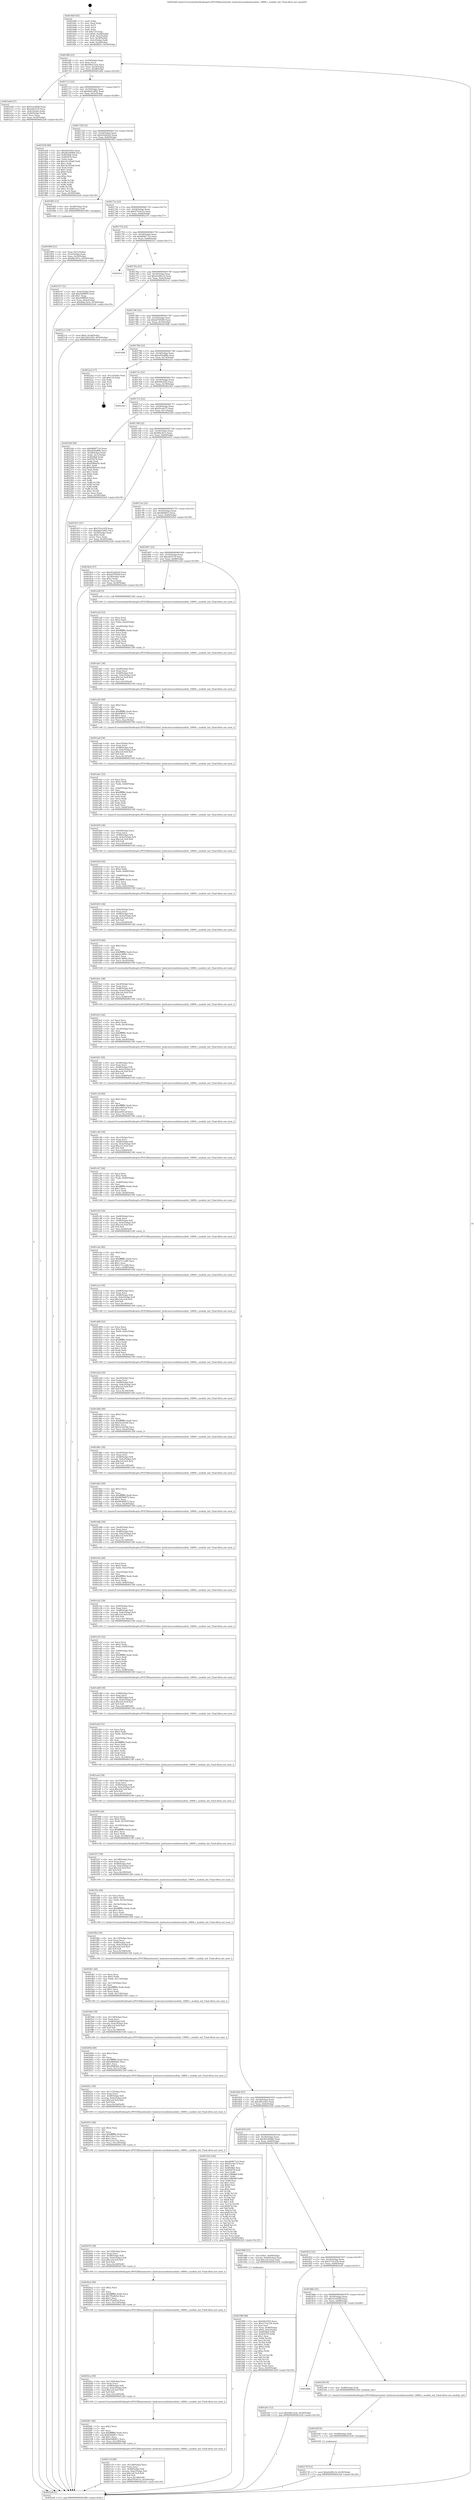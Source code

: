 digraph "0x4016d0" {
  label = "0x4016d0 (/mnt/c/Users/mathe/Desktop/tcc/POCII/binaries/extr_hashcatsrcmodulesmodule_14800.c_module_init_Final-ollvm.out::main(0))"
  labelloc = "t"
  node[shape=record]

  Entry [label="",width=0.3,height=0.3,shape=circle,fillcolor=black,style=filled]
  "0x4016fb" [label="{
     0x4016fb [23]\l
     | [instrs]\l
     &nbsp;&nbsp;0x4016fb \<+3\>: mov -0x50(%rbp),%eax\l
     &nbsp;&nbsp;0x4016fe \<+2\>: mov %eax,%ecx\l
     &nbsp;&nbsp;0x401700 \<+6\>: sub $0x94bc1b3e,%ecx\l
     &nbsp;&nbsp;0x401706 \<+3\>: mov %eax,-0x54(%rbp)\l
     &nbsp;&nbsp;0x401709 \<+3\>: mov %ecx,-0x58(%rbp)\l
     &nbsp;&nbsp;0x40170c \<+6\>: je 0000000000401a0d \<main+0x33d\>\l
  }"]
  "0x401a0d" [label="{
     0x401a0d [27]\l
     | [instrs]\l
     &nbsp;&nbsp;0x401a0d \<+5\>: mov $0x5ce5d5bf,%eax\l
     &nbsp;&nbsp;0x401a12 \<+5\>: mov $0xe0d3519,%ecx\l
     &nbsp;&nbsp;0x401a17 \<+3\>: mov -0x4c(%rbp),%edx\l
     &nbsp;&nbsp;0x401a1a \<+3\>: cmp -0x40(%rbp),%edx\l
     &nbsp;&nbsp;0x401a1d \<+3\>: cmovl %ecx,%eax\l
     &nbsp;&nbsp;0x401a20 \<+3\>: mov %eax,-0x50(%rbp)\l
     &nbsp;&nbsp;0x401a23 \<+5\>: jmp 00000000004022e8 \<main+0xc18\>\l
  }"]
  "0x401712" [label="{
     0x401712 [22]\l
     | [instrs]\l
     &nbsp;&nbsp;0x401712 \<+5\>: jmp 0000000000401717 \<main+0x47\>\l
     &nbsp;&nbsp;0x401717 \<+3\>: mov -0x54(%rbp),%eax\l
     &nbsp;&nbsp;0x40171a \<+5\>: sub $0xbbd12842,%eax\l
     &nbsp;&nbsp;0x40171f \<+3\>: mov %eax,-0x5c(%rbp)\l
     &nbsp;&nbsp;0x401722 \<+6\>: je 0000000000401930 \<main+0x260\>\l
  }"]
  Exit [label="",width=0.3,height=0.3,shape=circle,fillcolor=black,style=filled,peripheries=2]
  "0x401930" [label="{
     0x401930 [88]\l
     | [instrs]\l
     &nbsp;&nbsp;0x401930 \<+5\>: mov $0xf29cf302,%eax\l
     &nbsp;&nbsp;0x401935 \<+5\>: mov $0x461d0466,%ecx\l
     &nbsp;&nbsp;0x40193a \<+7\>: mov 0x4050b4,%edx\l
     &nbsp;&nbsp;0x401941 \<+7\>: mov 0x405078,%esi\l
     &nbsp;&nbsp;0x401948 \<+2\>: mov %edx,%edi\l
     &nbsp;&nbsp;0x40194a \<+6\>: add $0x19c3d5dd,%edi\l
     &nbsp;&nbsp;0x401950 \<+3\>: sub $0x1,%edi\l
     &nbsp;&nbsp;0x401953 \<+6\>: sub $0x19c3d5dd,%edi\l
     &nbsp;&nbsp;0x401959 \<+3\>: imul %edi,%edx\l
     &nbsp;&nbsp;0x40195c \<+3\>: and $0x1,%edx\l
     &nbsp;&nbsp;0x40195f \<+3\>: cmp $0x0,%edx\l
     &nbsp;&nbsp;0x401962 \<+4\>: sete %r8b\l
     &nbsp;&nbsp;0x401966 \<+3\>: cmp $0xa,%esi\l
     &nbsp;&nbsp;0x401969 \<+4\>: setl %r9b\l
     &nbsp;&nbsp;0x40196d \<+3\>: mov %r8b,%r10b\l
     &nbsp;&nbsp;0x401970 \<+3\>: and %r9b,%r10b\l
     &nbsp;&nbsp;0x401973 \<+3\>: xor %r9b,%r8b\l
     &nbsp;&nbsp;0x401976 \<+3\>: or %r8b,%r10b\l
     &nbsp;&nbsp;0x401979 \<+4\>: test $0x1,%r10b\l
     &nbsp;&nbsp;0x40197d \<+3\>: cmovne %ecx,%eax\l
     &nbsp;&nbsp;0x401980 \<+3\>: mov %eax,-0x50(%rbp)\l
     &nbsp;&nbsp;0x401983 \<+5\>: jmp 00000000004022e8 \<main+0xc18\>\l
  }"]
  "0x401728" [label="{
     0x401728 [22]\l
     | [instrs]\l
     &nbsp;&nbsp;0x401728 \<+5\>: jmp 000000000040172d \<main+0x5d\>\l
     &nbsp;&nbsp;0x40172d \<+3\>: mov -0x54(%rbp),%eax\l
     &nbsp;&nbsp;0x401730 \<+5\>: sub $0xd52dd3e0,%eax\l
     &nbsp;&nbsp;0x401735 \<+3\>: mov %eax,-0x60(%rbp)\l
     &nbsp;&nbsp;0x401738 \<+6\>: je 00000000004018f3 \<main+0x223\>\l
  }"]
  "0x402178" [label="{
     0x402178 [12]\l
     | [instrs]\l
     &nbsp;&nbsp;0x402178 \<+7\>: movl $0xdcb90c1b,-0x50(%rbp)\l
     &nbsp;&nbsp;0x40217f \<+5\>: jmp 00000000004022e8 \<main+0xc18\>\l
  }"]
  "0x4018f3" [label="{
     0x4018f3 [13]\l
     | [instrs]\l
     &nbsp;&nbsp;0x4018f3 \<+4\>: mov -0x38(%rbp),%rax\l
     &nbsp;&nbsp;0x4018f7 \<+4\>: mov 0x8(%rax),%rdi\l
     &nbsp;&nbsp;0x4018fb \<+5\>: call 0000000000401060 \<atoi@plt\>\l
     | [calls]\l
     &nbsp;&nbsp;0x401060 \{1\} (unknown)\l
  }"]
  "0x40173e" [label="{
     0x40173e [22]\l
     | [instrs]\l
     &nbsp;&nbsp;0x40173e \<+5\>: jmp 0000000000401743 \<main+0x73\>\l
     &nbsp;&nbsp;0x401743 \<+3\>: mov -0x54(%rbp),%eax\l
     &nbsp;&nbsp;0x401746 \<+5\>: sub $0xd7024e7a,%eax\l
     &nbsp;&nbsp;0x40174b \<+3\>: mov %eax,-0x64(%rbp)\l
     &nbsp;&nbsp;0x40174e \<+6\>: je 0000000000402147 \<main+0xa77\>\l
  }"]
  "0x40216f" [label="{
     0x40216f [9]\l
     | [instrs]\l
     &nbsp;&nbsp;0x40216f \<+4\>: mov -0x48(%rbp),%rdi\l
     &nbsp;&nbsp;0x402173 \<+5\>: call 0000000000401030 \<free@plt\>\l
     | [calls]\l
     &nbsp;&nbsp;0x401030 \{1\} (unknown)\l
  }"]
  "0x402147" [label="{
     0x402147 [31]\l
     | [instrs]\l
     &nbsp;&nbsp;0x402147 \<+3\>: mov -0x4c(%rbp),%eax\l
     &nbsp;&nbsp;0x40214a \<+5\>: add $0xe9d8ff20,%eax\l
     &nbsp;&nbsp;0x40214f \<+3\>: add $0x1,%eax\l
     &nbsp;&nbsp;0x402152 \<+5\>: sub $0xe9d8ff20,%eax\l
     &nbsp;&nbsp;0x402157 \<+3\>: mov %eax,-0x4c(%rbp)\l
     &nbsp;&nbsp;0x40215a \<+7\>: movl $0x94bc1b3e,-0x50(%rbp)\l
     &nbsp;&nbsp;0x402161 \<+5\>: jmp 00000000004022e8 \<main+0xc18\>\l
  }"]
  "0x401754" [label="{
     0x401754 [22]\l
     | [instrs]\l
     &nbsp;&nbsp;0x401754 \<+5\>: jmp 0000000000401759 \<main+0x89\>\l
     &nbsp;&nbsp;0x401759 \<+3\>: mov -0x54(%rbp),%eax\l
     &nbsp;&nbsp;0x40175c \<+5\>: sub $0xdb9677c4,%eax\l
     &nbsp;&nbsp;0x401761 \<+3\>: mov %eax,-0x68(%rbp)\l
     &nbsp;&nbsp;0x401764 \<+6\>: je 00000000004022e1 \<main+0xc11\>\l
  }"]
  "0x401884" [label="{
     0x401884\l
  }", style=dashed]
  "0x4022e1" [label="{
     0x4022e1\l
  }", style=dashed]
  "0x40176a" [label="{
     0x40176a [22]\l
     | [instrs]\l
     &nbsp;&nbsp;0x40176a \<+5\>: jmp 000000000040176f \<main+0x9f\>\l
     &nbsp;&nbsp;0x40176f \<+3\>: mov -0x54(%rbp),%eax\l
     &nbsp;&nbsp;0x401772 \<+5\>: sub $0xdcb90c1b,%eax\l
     &nbsp;&nbsp;0x401777 \<+3\>: mov %eax,-0x6c(%rbp)\l
     &nbsp;&nbsp;0x40177a \<+6\>: je 00000000004021a1 \<main+0xad1\>\l
  }"]
  "0x402166" [label="{
     0x402166 [9]\l
     | [instrs]\l
     &nbsp;&nbsp;0x402166 \<+4\>: mov -0x48(%rbp),%rdi\l
     &nbsp;&nbsp;0x40216a \<+5\>: call 0000000000401240 \<module_init\>\l
     | [calls]\l
     &nbsp;&nbsp;0x401240 \{1\} (/mnt/c/Users/mathe/Desktop/tcc/POCII/binaries/extr_hashcatsrcmodulesmodule_14800.c_module_init_Final-ollvm.out::module_init)\l
  }"]
  "0x4021a1" [label="{
     0x4021a1 [19]\l
     | [instrs]\l
     &nbsp;&nbsp;0x4021a1 \<+7\>: movl $0x0,-0x28(%rbp)\l
     &nbsp;&nbsp;0x4021a8 \<+7\>: movl $0x2fd1a562,-0x50(%rbp)\l
     &nbsp;&nbsp;0x4021af \<+5\>: jmp 00000000004022e8 \<main+0xc18\>\l
  }"]
  "0x401780" [label="{
     0x401780 [22]\l
     | [instrs]\l
     &nbsp;&nbsp;0x401780 \<+5\>: jmp 0000000000401785 \<main+0xb5\>\l
     &nbsp;&nbsp;0x401785 \<+3\>: mov -0x54(%rbp),%eax\l
     &nbsp;&nbsp;0x401788 \<+5\>: sub $0xdd7692f0,%eax\l
     &nbsp;&nbsp;0x40178d \<+3\>: mov %eax,-0x70(%rbp)\l
     &nbsp;&nbsp;0x401790 \<+6\>: je 00000000004018db \<main+0x20b\>\l
  }"]
  "0x402119" [label="{
     0x402119 [46]\l
     | [instrs]\l
     &nbsp;&nbsp;0x402119 \<+6\>: mov -0x128(%rbp),%ecx\l
     &nbsp;&nbsp;0x40211f \<+3\>: imul %eax,%ecx\l
     &nbsp;&nbsp;0x402122 \<+4\>: mov -0x48(%rbp),%r8\l
     &nbsp;&nbsp;0x402126 \<+4\>: movslq -0x4c(%rbp),%r9\l
     &nbsp;&nbsp;0x40212a \<+7\>: imul $0x1e0,%r9,%r9\l
     &nbsp;&nbsp;0x402131 \<+3\>: add %r9,%r8\l
     &nbsp;&nbsp;0x402134 \<+7\>: mov %ecx,0x1d8(%r8)\l
     &nbsp;&nbsp;0x40213b \<+7\>: movl $0xd7024e7a,-0x50(%rbp)\l
     &nbsp;&nbsp;0x402142 \<+5\>: jmp 00000000004022e8 \<main+0xc18\>\l
  }"]
  "0x4018db" [label="{
     0x4018db\l
  }", style=dashed]
  "0x401796" [label="{
     0x401796 [22]\l
     | [instrs]\l
     &nbsp;&nbsp;0x401796 \<+5\>: jmp 000000000040179b \<main+0xcb\>\l
     &nbsp;&nbsp;0x40179b \<+3\>: mov -0x54(%rbp),%eax\l
     &nbsp;&nbsp;0x40179e \<+5\>: sub $0xed50a89b,%eax\l
     &nbsp;&nbsp;0x4017a3 \<+3\>: mov %eax,-0x74(%rbp)\l
     &nbsp;&nbsp;0x4017a6 \<+6\>: je 00000000004022a2 \<main+0xbd2\>\l
  }"]
  "0x4020f1" [label="{
     0x4020f1 [40]\l
     | [instrs]\l
     &nbsp;&nbsp;0x4020f1 \<+5\>: mov $0x2,%ecx\l
     &nbsp;&nbsp;0x4020f6 \<+1\>: cltd\l
     &nbsp;&nbsp;0x4020f7 \<+2\>: idiv %ecx\l
     &nbsp;&nbsp;0x4020f9 \<+6\>: imul $0xfffffffe,%edx,%ecx\l
     &nbsp;&nbsp;0x4020ff \<+6\>: sub $0x826bf67c,%ecx\l
     &nbsp;&nbsp;0x402105 \<+3\>: add $0x1,%ecx\l
     &nbsp;&nbsp;0x402108 \<+6\>: add $0x826bf67c,%ecx\l
     &nbsp;&nbsp;0x40210e \<+6\>: mov %ecx,-0x128(%rbp)\l
     &nbsp;&nbsp;0x402114 \<+5\>: call 0000000000401160 \<next_i\>\l
     | [calls]\l
     &nbsp;&nbsp;0x401160 \{1\} (/mnt/c/Users/mathe/Desktop/tcc/POCII/binaries/extr_hashcatsrcmodulesmodule_14800.c_module_init_Final-ollvm.out::next_i)\l
  }"]
  "0x4022a2" [label="{
     0x4022a2 [17]\l
     | [instrs]\l
     &nbsp;&nbsp;0x4022a2 \<+3\>: mov -0x1c(%rbp),%eax\l
     &nbsp;&nbsp;0x4022a5 \<+7\>: add $0x118,%rsp\l
     &nbsp;&nbsp;0x4022ac \<+1\>: pop %rbx\l
     &nbsp;&nbsp;0x4022ad \<+2\>: pop %r14\l
     &nbsp;&nbsp;0x4022af \<+2\>: pop %r15\l
     &nbsp;&nbsp;0x4022b1 \<+1\>: pop %rbp\l
     &nbsp;&nbsp;0x4022b2 \<+1\>: ret\l
  }"]
  "0x4017ac" [label="{
     0x4017ac [22]\l
     | [instrs]\l
     &nbsp;&nbsp;0x4017ac \<+5\>: jmp 00000000004017b1 \<main+0xe1\>\l
     &nbsp;&nbsp;0x4017b1 \<+3\>: mov -0x54(%rbp),%eax\l
     &nbsp;&nbsp;0x4017b4 \<+5\>: sub $0xf29cf302,%eax\l
     &nbsp;&nbsp;0x4017b9 \<+3\>: mov %eax,-0x78(%rbp)\l
     &nbsp;&nbsp;0x4017bc \<+6\>: je 00000000004022b3 \<main+0xbe3\>\l
  }"]
  "0x4020ca" [label="{
     0x4020ca [39]\l
     | [instrs]\l
     &nbsp;&nbsp;0x4020ca \<+6\>: mov -0x124(%rbp),%ecx\l
     &nbsp;&nbsp;0x4020d0 \<+3\>: imul %eax,%ecx\l
     &nbsp;&nbsp;0x4020d3 \<+4\>: mov -0x48(%rbp),%r8\l
     &nbsp;&nbsp;0x4020d7 \<+4\>: movslq -0x4c(%rbp),%r9\l
     &nbsp;&nbsp;0x4020db \<+7\>: imul $0x1e0,%r9,%r9\l
     &nbsp;&nbsp;0x4020e2 \<+3\>: add %r9,%r8\l
     &nbsp;&nbsp;0x4020e5 \<+7\>: mov %ecx,0x1d4(%r8)\l
     &nbsp;&nbsp;0x4020ec \<+5\>: call 0000000000401160 \<next_i\>\l
     | [calls]\l
     &nbsp;&nbsp;0x401160 \{1\} (/mnt/c/Users/mathe/Desktop/tcc/POCII/binaries/extr_hashcatsrcmodulesmodule_14800.c_module_init_Final-ollvm.out::next_i)\l
  }"]
  "0x4022b3" [label="{
     0x4022b3\l
  }", style=dashed]
  "0x4017c2" [label="{
     0x4017c2 [22]\l
     | [instrs]\l
     &nbsp;&nbsp;0x4017c2 \<+5\>: jmp 00000000004017c7 \<main+0xf7\>\l
     &nbsp;&nbsp;0x4017c7 \<+3\>: mov -0x54(%rbp),%eax\l
     &nbsp;&nbsp;0x4017ca \<+5\>: sub $0xf2cc6e75,%eax\l
     &nbsp;&nbsp;0x4017cf \<+3\>: mov %eax,-0x7c(%rbp)\l
     &nbsp;&nbsp;0x4017d2 \<+6\>: je 0000000000402244 \<main+0xb74\>\l
  }"]
  "0x4020a2" [label="{
     0x4020a2 [40]\l
     | [instrs]\l
     &nbsp;&nbsp;0x4020a2 \<+5\>: mov $0x2,%ecx\l
     &nbsp;&nbsp;0x4020a7 \<+1\>: cltd\l
     &nbsp;&nbsp;0x4020a8 \<+2\>: idiv %ecx\l
     &nbsp;&nbsp;0x4020aa \<+6\>: imul $0xfffffffe,%edx,%ecx\l
     &nbsp;&nbsp;0x4020b0 \<+6\>: sub $0x7f5a8d1d,%ecx\l
     &nbsp;&nbsp;0x4020b6 \<+3\>: add $0x1,%ecx\l
     &nbsp;&nbsp;0x4020b9 \<+6\>: add $0x7f5a8d1d,%ecx\l
     &nbsp;&nbsp;0x4020bf \<+6\>: mov %ecx,-0x124(%rbp)\l
     &nbsp;&nbsp;0x4020c5 \<+5\>: call 0000000000401160 \<next_i\>\l
     | [calls]\l
     &nbsp;&nbsp;0x401160 \{1\} (/mnt/c/Users/mathe/Desktop/tcc/POCII/binaries/extr_hashcatsrcmodulesmodule_14800.c_module_init_Final-ollvm.out::next_i)\l
  }"]
  "0x402244" [label="{
     0x402244 [94]\l
     | [instrs]\l
     &nbsp;&nbsp;0x402244 \<+5\>: mov $0xdb9677c4,%eax\l
     &nbsp;&nbsp;0x402249 \<+5\>: mov $0xed50a89b,%ecx\l
     &nbsp;&nbsp;0x40224e \<+3\>: mov -0x28(%rbp),%edx\l
     &nbsp;&nbsp;0x402251 \<+3\>: mov %edx,-0x1c(%rbp)\l
     &nbsp;&nbsp;0x402254 \<+7\>: mov 0x4050b4,%edx\l
     &nbsp;&nbsp;0x40225b \<+7\>: mov 0x405078,%esi\l
     &nbsp;&nbsp;0x402262 \<+2\>: mov %edx,%edi\l
     &nbsp;&nbsp;0x402264 \<+6\>: sub $0x65fbbd3e,%edi\l
     &nbsp;&nbsp;0x40226a \<+3\>: sub $0x1,%edi\l
     &nbsp;&nbsp;0x40226d \<+6\>: add $0x65fbbd3e,%edi\l
     &nbsp;&nbsp;0x402273 \<+3\>: imul %edi,%edx\l
     &nbsp;&nbsp;0x402276 \<+3\>: and $0x1,%edx\l
     &nbsp;&nbsp;0x402279 \<+3\>: cmp $0x0,%edx\l
     &nbsp;&nbsp;0x40227c \<+4\>: sete %r8b\l
     &nbsp;&nbsp;0x402280 \<+3\>: cmp $0xa,%esi\l
     &nbsp;&nbsp;0x402283 \<+4\>: setl %r9b\l
     &nbsp;&nbsp;0x402287 \<+3\>: mov %r8b,%r10b\l
     &nbsp;&nbsp;0x40228a \<+3\>: and %r9b,%r10b\l
     &nbsp;&nbsp;0x40228d \<+3\>: xor %r9b,%r8b\l
     &nbsp;&nbsp;0x402290 \<+3\>: or %r8b,%r10b\l
     &nbsp;&nbsp;0x402293 \<+4\>: test $0x1,%r10b\l
     &nbsp;&nbsp;0x402297 \<+3\>: cmovne %ecx,%eax\l
     &nbsp;&nbsp;0x40229a \<+3\>: mov %eax,-0x50(%rbp)\l
     &nbsp;&nbsp;0x40229d \<+5\>: jmp 00000000004022e8 \<main+0xc18\>\l
  }"]
  "0x4017d8" [label="{
     0x4017d8 [22]\l
     | [instrs]\l
     &nbsp;&nbsp;0x4017d8 \<+5\>: jmp 00000000004017dd \<main+0x10d\>\l
     &nbsp;&nbsp;0x4017dd \<+3\>: mov -0x54(%rbp),%eax\l
     &nbsp;&nbsp;0x4017e0 \<+5\>: sub $0x86e347a,%eax\l
     &nbsp;&nbsp;0x4017e5 \<+3\>: mov %eax,-0x80(%rbp)\l
     &nbsp;&nbsp;0x4017e8 \<+6\>: je 0000000000401915 \<main+0x245\>\l
  }"]
  "0x40207b" [label="{
     0x40207b [39]\l
     | [instrs]\l
     &nbsp;&nbsp;0x40207b \<+6\>: mov -0x120(%rbp),%ecx\l
     &nbsp;&nbsp;0x402081 \<+3\>: imul %eax,%ecx\l
     &nbsp;&nbsp;0x402084 \<+4\>: mov -0x48(%rbp),%r8\l
     &nbsp;&nbsp;0x402088 \<+4\>: movslq -0x4c(%rbp),%r9\l
     &nbsp;&nbsp;0x40208c \<+7\>: imul $0x1e0,%r9,%r9\l
     &nbsp;&nbsp;0x402093 \<+3\>: add %r9,%r8\l
     &nbsp;&nbsp;0x402096 \<+7\>: mov %ecx,0x1d0(%r8)\l
     &nbsp;&nbsp;0x40209d \<+5\>: call 0000000000401160 \<next_i\>\l
     | [calls]\l
     &nbsp;&nbsp;0x401160 \{1\} (/mnt/c/Users/mathe/Desktop/tcc/POCII/binaries/extr_hashcatsrcmodulesmodule_14800.c_module_init_Final-ollvm.out::next_i)\l
  }"]
  "0x401915" [label="{
     0x401915 [27]\l
     | [instrs]\l
     &nbsp;&nbsp;0x401915 \<+5\>: mov $0x791a143f,%eax\l
     &nbsp;&nbsp;0x40191a \<+5\>: mov $0xbbd12842,%ecx\l
     &nbsp;&nbsp;0x40191f \<+3\>: mov -0x20(%rbp),%edx\l
     &nbsp;&nbsp;0x401922 \<+3\>: cmp $0x0,%edx\l
     &nbsp;&nbsp;0x401925 \<+3\>: cmove %ecx,%eax\l
     &nbsp;&nbsp;0x401928 \<+3\>: mov %eax,-0x50(%rbp)\l
     &nbsp;&nbsp;0x40192b \<+5\>: jmp 00000000004022e8 \<main+0xc18\>\l
  }"]
  "0x4017ee" [label="{
     0x4017ee [25]\l
     | [instrs]\l
     &nbsp;&nbsp;0x4017ee \<+5\>: jmp 00000000004017f3 \<main+0x123\>\l
     &nbsp;&nbsp;0x4017f3 \<+3\>: mov -0x54(%rbp),%eax\l
     &nbsp;&nbsp;0x4017f6 \<+5\>: sub $0xdb6fd53,%eax\l
     &nbsp;&nbsp;0x4017fb \<+6\>: mov %eax,-0x84(%rbp)\l
     &nbsp;&nbsp;0x401801 \<+6\>: je 00000000004018c0 \<main+0x1f0\>\l
  }"]
  "0x402053" [label="{
     0x402053 [40]\l
     | [instrs]\l
     &nbsp;&nbsp;0x402053 \<+5\>: mov $0x2,%ecx\l
     &nbsp;&nbsp;0x402058 \<+1\>: cltd\l
     &nbsp;&nbsp;0x402059 \<+2\>: idiv %ecx\l
     &nbsp;&nbsp;0x40205b \<+6\>: imul $0xfffffffe,%edx,%ecx\l
     &nbsp;&nbsp;0x402061 \<+6\>: add $0x122a131a,%ecx\l
     &nbsp;&nbsp;0x402067 \<+3\>: add $0x1,%ecx\l
     &nbsp;&nbsp;0x40206a \<+6\>: sub $0x122a131a,%ecx\l
     &nbsp;&nbsp;0x402070 \<+6\>: mov %ecx,-0x120(%rbp)\l
     &nbsp;&nbsp;0x402076 \<+5\>: call 0000000000401160 \<next_i\>\l
     | [calls]\l
     &nbsp;&nbsp;0x401160 \{1\} (/mnt/c/Users/mathe/Desktop/tcc/POCII/binaries/extr_hashcatsrcmodulesmodule_14800.c_module_init_Final-ollvm.out::next_i)\l
  }"]
  "0x4018c0" [label="{
     0x4018c0 [27]\l
     | [instrs]\l
     &nbsp;&nbsp;0x4018c0 \<+5\>: mov $0xd52dd3e0,%eax\l
     &nbsp;&nbsp;0x4018c5 \<+5\>: mov $0xdd7692f0,%ecx\l
     &nbsp;&nbsp;0x4018ca \<+3\>: mov -0x24(%rbp),%edx\l
     &nbsp;&nbsp;0x4018cd \<+3\>: cmp $0x2,%edx\l
     &nbsp;&nbsp;0x4018d0 \<+3\>: cmovne %ecx,%eax\l
     &nbsp;&nbsp;0x4018d3 \<+3\>: mov %eax,-0x50(%rbp)\l
     &nbsp;&nbsp;0x4018d6 \<+5\>: jmp 00000000004022e8 \<main+0xc18\>\l
  }"]
  "0x401807" [label="{
     0x401807 [25]\l
     | [instrs]\l
     &nbsp;&nbsp;0x401807 \<+5\>: jmp 000000000040180c \<main+0x13c\>\l
     &nbsp;&nbsp;0x40180c \<+3\>: mov -0x54(%rbp),%eax\l
     &nbsp;&nbsp;0x40180f \<+5\>: sub $0xe0d3519,%eax\l
     &nbsp;&nbsp;0x401814 \<+6\>: mov %eax,-0x88(%rbp)\l
     &nbsp;&nbsp;0x40181a \<+6\>: je 0000000000401a28 \<main+0x358\>\l
  }"]
  "0x4022e8" [label="{
     0x4022e8 [5]\l
     | [instrs]\l
     &nbsp;&nbsp;0x4022e8 \<+5\>: jmp 00000000004016fb \<main+0x2b\>\l
  }"]
  "0x4016d0" [label="{
     0x4016d0 [43]\l
     | [instrs]\l
     &nbsp;&nbsp;0x4016d0 \<+1\>: push %rbp\l
     &nbsp;&nbsp;0x4016d1 \<+3\>: mov %rsp,%rbp\l
     &nbsp;&nbsp;0x4016d4 \<+2\>: push %r15\l
     &nbsp;&nbsp;0x4016d6 \<+2\>: push %r14\l
     &nbsp;&nbsp;0x4016d8 \<+1\>: push %rbx\l
     &nbsp;&nbsp;0x4016d9 \<+7\>: sub $0x118,%rsp\l
     &nbsp;&nbsp;0x4016e0 \<+7\>: movl $0x0,-0x28(%rbp)\l
     &nbsp;&nbsp;0x4016e7 \<+3\>: mov %edi,-0x2c(%rbp)\l
     &nbsp;&nbsp;0x4016ea \<+4\>: mov %rsi,-0x38(%rbp)\l
     &nbsp;&nbsp;0x4016ee \<+3\>: mov -0x2c(%rbp),%edi\l
     &nbsp;&nbsp;0x4016f1 \<+3\>: mov %edi,-0x24(%rbp)\l
     &nbsp;&nbsp;0x4016f4 \<+7\>: movl $0xdb6fd53,-0x50(%rbp)\l
  }"]
  "0x401900" [label="{
     0x401900 [21]\l
     | [instrs]\l
     &nbsp;&nbsp;0x401900 \<+3\>: mov %eax,-0x3c(%rbp)\l
     &nbsp;&nbsp;0x401903 \<+3\>: mov -0x3c(%rbp),%eax\l
     &nbsp;&nbsp;0x401906 \<+3\>: mov %eax,-0x20(%rbp)\l
     &nbsp;&nbsp;0x401909 \<+7\>: movl $0x86e347a,-0x50(%rbp)\l
     &nbsp;&nbsp;0x401910 \<+5\>: jmp 00000000004022e8 \<main+0xc18\>\l
  }"]
  "0x40202c" [label="{
     0x40202c [39]\l
     | [instrs]\l
     &nbsp;&nbsp;0x40202c \<+6\>: mov -0x11c(%rbp),%ecx\l
     &nbsp;&nbsp;0x402032 \<+3\>: imul %eax,%ecx\l
     &nbsp;&nbsp;0x402035 \<+4\>: mov -0x48(%rbp),%r8\l
     &nbsp;&nbsp;0x402039 \<+4\>: movslq -0x4c(%rbp),%r9\l
     &nbsp;&nbsp;0x40203d \<+7\>: imul $0x1e0,%r9,%r9\l
     &nbsp;&nbsp;0x402044 \<+3\>: add %r9,%r8\l
     &nbsp;&nbsp;0x402047 \<+7\>: mov %ecx,0x1b0(%r8)\l
     &nbsp;&nbsp;0x40204e \<+5\>: call 0000000000401160 \<next_i\>\l
     | [calls]\l
     &nbsp;&nbsp;0x401160 \{1\} (/mnt/c/Users/mathe/Desktop/tcc/POCII/binaries/extr_hashcatsrcmodulesmodule_14800.c_module_init_Final-ollvm.out::next_i)\l
  }"]
  "0x401a28" [label="{
     0x401a28 [5]\l
     | [instrs]\l
     &nbsp;&nbsp;0x401a28 \<+5\>: call 0000000000401160 \<next_i\>\l
     | [calls]\l
     &nbsp;&nbsp;0x401160 \{1\} (/mnt/c/Users/mathe/Desktop/tcc/POCII/binaries/extr_hashcatsrcmodulesmodule_14800.c_module_init_Final-ollvm.out::next_i)\l
  }"]
  "0x401820" [label="{
     0x401820 [25]\l
     | [instrs]\l
     &nbsp;&nbsp;0x401820 \<+5\>: jmp 0000000000401825 \<main+0x155\>\l
     &nbsp;&nbsp;0x401825 \<+3\>: mov -0x54(%rbp),%eax\l
     &nbsp;&nbsp;0x401828 \<+5\>: sub $0x2fd1a562,%eax\l
     &nbsp;&nbsp;0x40182d \<+6\>: mov %eax,-0x8c(%rbp)\l
     &nbsp;&nbsp;0x401833 \<+6\>: je 00000000004021b4 \<main+0xae4\>\l
  }"]
  "0x402004" [label="{
     0x402004 [40]\l
     | [instrs]\l
     &nbsp;&nbsp;0x402004 \<+5\>: mov $0x2,%ecx\l
     &nbsp;&nbsp;0x402009 \<+1\>: cltd\l
     &nbsp;&nbsp;0x40200a \<+2\>: idiv %ecx\l
     &nbsp;&nbsp;0x40200c \<+6\>: imul $0xfffffffe,%edx,%ecx\l
     &nbsp;&nbsp;0x402012 \<+6\>: sub $0xa9bfbddc,%ecx\l
     &nbsp;&nbsp;0x402018 \<+3\>: add $0x1,%ecx\l
     &nbsp;&nbsp;0x40201b \<+6\>: add $0xa9bfbddc,%ecx\l
     &nbsp;&nbsp;0x402021 \<+6\>: mov %ecx,-0x11c(%rbp)\l
     &nbsp;&nbsp;0x402027 \<+5\>: call 0000000000401160 \<next_i\>\l
     | [calls]\l
     &nbsp;&nbsp;0x401160 \{1\} (/mnt/c/Users/mathe/Desktop/tcc/POCII/binaries/extr_hashcatsrcmodulesmodule_14800.c_module_init_Final-ollvm.out::next_i)\l
  }"]
  "0x4021b4" [label="{
     0x4021b4 [144]\l
     | [instrs]\l
     &nbsp;&nbsp;0x4021b4 \<+5\>: mov $0xdb9677c4,%eax\l
     &nbsp;&nbsp;0x4021b9 \<+5\>: mov $0xf2cc6e75,%ecx\l
     &nbsp;&nbsp;0x4021be \<+2\>: mov $0x1,%dl\l
     &nbsp;&nbsp;0x4021c0 \<+7\>: mov 0x4050b4,%esi\l
     &nbsp;&nbsp;0x4021c7 \<+7\>: mov 0x405078,%edi\l
     &nbsp;&nbsp;0x4021ce \<+3\>: mov %esi,%r8d\l
     &nbsp;&nbsp;0x4021d1 \<+7\>: sub $0x3cf86b6f,%r8d\l
     &nbsp;&nbsp;0x4021d8 \<+4\>: sub $0x1,%r8d\l
     &nbsp;&nbsp;0x4021dc \<+7\>: add $0x3cf86b6f,%r8d\l
     &nbsp;&nbsp;0x4021e3 \<+4\>: imul %r8d,%esi\l
     &nbsp;&nbsp;0x4021e7 \<+3\>: and $0x1,%esi\l
     &nbsp;&nbsp;0x4021ea \<+3\>: cmp $0x0,%esi\l
     &nbsp;&nbsp;0x4021ed \<+4\>: sete %r9b\l
     &nbsp;&nbsp;0x4021f1 \<+3\>: cmp $0xa,%edi\l
     &nbsp;&nbsp;0x4021f4 \<+4\>: setl %r10b\l
     &nbsp;&nbsp;0x4021f8 \<+3\>: mov %r9b,%r11b\l
     &nbsp;&nbsp;0x4021fb \<+4\>: xor $0xff,%r11b\l
     &nbsp;&nbsp;0x4021ff \<+3\>: mov %r10b,%bl\l
     &nbsp;&nbsp;0x402202 \<+3\>: xor $0xff,%bl\l
     &nbsp;&nbsp;0x402205 \<+3\>: xor $0x1,%dl\l
     &nbsp;&nbsp;0x402208 \<+3\>: mov %r11b,%r14b\l
     &nbsp;&nbsp;0x40220b \<+4\>: and $0xff,%r14b\l
     &nbsp;&nbsp;0x40220f \<+3\>: and %dl,%r9b\l
     &nbsp;&nbsp;0x402212 \<+3\>: mov %bl,%r15b\l
     &nbsp;&nbsp;0x402215 \<+4\>: and $0xff,%r15b\l
     &nbsp;&nbsp;0x402219 \<+3\>: and %dl,%r10b\l
     &nbsp;&nbsp;0x40221c \<+3\>: or %r9b,%r14b\l
     &nbsp;&nbsp;0x40221f \<+3\>: or %r10b,%r15b\l
     &nbsp;&nbsp;0x402222 \<+3\>: xor %r15b,%r14b\l
     &nbsp;&nbsp;0x402225 \<+3\>: or %bl,%r11b\l
     &nbsp;&nbsp;0x402228 \<+4\>: xor $0xff,%r11b\l
     &nbsp;&nbsp;0x40222c \<+3\>: or $0x1,%dl\l
     &nbsp;&nbsp;0x40222f \<+3\>: and %dl,%r11b\l
     &nbsp;&nbsp;0x402232 \<+3\>: or %r11b,%r14b\l
     &nbsp;&nbsp;0x402235 \<+4\>: test $0x1,%r14b\l
     &nbsp;&nbsp;0x402239 \<+3\>: cmovne %ecx,%eax\l
     &nbsp;&nbsp;0x40223c \<+3\>: mov %eax,-0x50(%rbp)\l
     &nbsp;&nbsp;0x40223f \<+5\>: jmp 00000000004022e8 \<main+0xc18\>\l
  }"]
  "0x401839" [label="{
     0x401839 [25]\l
     | [instrs]\l
     &nbsp;&nbsp;0x401839 \<+5\>: jmp 000000000040183e \<main+0x16e\>\l
     &nbsp;&nbsp;0x40183e \<+3\>: mov -0x54(%rbp),%eax\l
     &nbsp;&nbsp;0x401841 \<+5\>: sub $0x461d0466,%eax\l
     &nbsp;&nbsp;0x401846 \<+6\>: mov %eax,-0x90(%rbp)\l
     &nbsp;&nbsp;0x40184c \<+6\>: je 0000000000401988 \<main+0x2b8\>\l
  }"]
  "0x401fdd" [label="{
     0x401fdd [39]\l
     | [instrs]\l
     &nbsp;&nbsp;0x401fdd \<+6\>: mov -0x118(%rbp),%ecx\l
     &nbsp;&nbsp;0x401fe3 \<+3\>: imul %eax,%ecx\l
     &nbsp;&nbsp;0x401fe6 \<+4\>: mov -0x48(%rbp),%r8\l
     &nbsp;&nbsp;0x401fea \<+4\>: movslq -0x4c(%rbp),%r9\l
     &nbsp;&nbsp;0x401fee \<+7\>: imul $0x1e0,%r9,%r9\l
     &nbsp;&nbsp;0x401ff5 \<+3\>: add %r9,%r8\l
     &nbsp;&nbsp;0x401ff8 \<+7\>: mov %ecx,0x198(%r8)\l
     &nbsp;&nbsp;0x401fff \<+5\>: call 0000000000401160 \<next_i\>\l
     | [calls]\l
     &nbsp;&nbsp;0x401160 \{1\} (/mnt/c/Users/mathe/Desktop/tcc/POCII/binaries/extr_hashcatsrcmodulesmodule_14800.c_module_init_Final-ollvm.out::next_i)\l
  }"]
  "0x401988" [label="{
     0x401988 [23]\l
     | [instrs]\l
     &nbsp;&nbsp;0x401988 \<+7\>: movl $0x1,-0x40(%rbp)\l
     &nbsp;&nbsp;0x40198f \<+4\>: movslq -0x40(%rbp),%rax\l
     &nbsp;&nbsp;0x401993 \<+7\>: imul $0x1e0,%rax,%rdi\l
     &nbsp;&nbsp;0x40199a \<+5\>: call 0000000000401050 \<malloc@plt\>\l
     | [calls]\l
     &nbsp;&nbsp;0x401050 \{1\} (unknown)\l
  }"]
  "0x401852" [label="{
     0x401852 [25]\l
     | [instrs]\l
     &nbsp;&nbsp;0x401852 \<+5\>: jmp 0000000000401857 \<main+0x187\>\l
     &nbsp;&nbsp;0x401857 \<+3\>: mov -0x54(%rbp),%eax\l
     &nbsp;&nbsp;0x40185a \<+5\>: sub $0x5714c23b,%eax\l
     &nbsp;&nbsp;0x40185f \<+6\>: mov %eax,-0x94(%rbp)\l
     &nbsp;&nbsp;0x401865 \<+6\>: je 0000000000401a01 \<main+0x331\>\l
  }"]
  "0x40199f" [label="{
     0x40199f [98]\l
     | [instrs]\l
     &nbsp;&nbsp;0x40199f \<+5\>: mov $0xf29cf302,%ecx\l
     &nbsp;&nbsp;0x4019a4 \<+5\>: mov $0x5714c23b,%edx\l
     &nbsp;&nbsp;0x4019a9 \<+2\>: xor %esi,%esi\l
     &nbsp;&nbsp;0x4019ab \<+4\>: mov %rax,-0x48(%rbp)\l
     &nbsp;&nbsp;0x4019af \<+7\>: movl $0x0,-0x4c(%rbp)\l
     &nbsp;&nbsp;0x4019b6 \<+8\>: mov 0x4050b4,%r8d\l
     &nbsp;&nbsp;0x4019be \<+8\>: mov 0x405078,%r9d\l
     &nbsp;&nbsp;0x4019c6 \<+3\>: sub $0x1,%esi\l
     &nbsp;&nbsp;0x4019c9 \<+3\>: mov %r8d,%r10d\l
     &nbsp;&nbsp;0x4019cc \<+3\>: add %esi,%r10d\l
     &nbsp;&nbsp;0x4019cf \<+4\>: imul %r10d,%r8d\l
     &nbsp;&nbsp;0x4019d3 \<+4\>: and $0x1,%r8d\l
     &nbsp;&nbsp;0x4019d7 \<+4\>: cmp $0x0,%r8d\l
     &nbsp;&nbsp;0x4019db \<+4\>: sete %r11b\l
     &nbsp;&nbsp;0x4019df \<+4\>: cmp $0xa,%r9d\l
     &nbsp;&nbsp;0x4019e3 \<+3\>: setl %bl\l
     &nbsp;&nbsp;0x4019e6 \<+3\>: mov %r11b,%r14b\l
     &nbsp;&nbsp;0x4019e9 \<+3\>: and %bl,%r14b\l
     &nbsp;&nbsp;0x4019ec \<+3\>: xor %bl,%r11b\l
     &nbsp;&nbsp;0x4019ef \<+3\>: or %r11b,%r14b\l
     &nbsp;&nbsp;0x4019f2 \<+4\>: test $0x1,%r14b\l
     &nbsp;&nbsp;0x4019f6 \<+3\>: cmovne %edx,%ecx\l
     &nbsp;&nbsp;0x4019f9 \<+3\>: mov %ecx,-0x50(%rbp)\l
     &nbsp;&nbsp;0x4019fc \<+5\>: jmp 00000000004022e8 \<main+0xc18\>\l
  }"]
  "0x401fb1" [label="{
     0x401fb1 [44]\l
     | [instrs]\l
     &nbsp;&nbsp;0x401fb1 \<+2\>: xor %ecx,%ecx\l
     &nbsp;&nbsp;0x401fb3 \<+5\>: mov $0x2,%edx\l
     &nbsp;&nbsp;0x401fb8 \<+6\>: mov %edx,-0x114(%rbp)\l
     &nbsp;&nbsp;0x401fbe \<+1\>: cltd\l
     &nbsp;&nbsp;0x401fbf \<+6\>: mov -0x114(%rbp),%esi\l
     &nbsp;&nbsp;0x401fc5 \<+2\>: idiv %esi\l
     &nbsp;&nbsp;0x401fc7 \<+6\>: imul $0xfffffffe,%edx,%edx\l
     &nbsp;&nbsp;0x401fcd \<+3\>: sub $0x1,%ecx\l
     &nbsp;&nbsp;0x401fd0 \<+2\>: sub %ecx,%edx\l
     &nbsp;&nbsp;0x401fd2 \<+6\>: mov %edx,-0x118(%rbp)\l
     &nbsp;&nbsp;0x401fd8 \<+5\>: call 0000000000401160 \<next_i\>\l
     | [calls]\l
     &nbsp;&nbsp;0x401160 \{1\} (/mnt/c/Users/mathe/Desktop/tcc/POCII/binaries/extr_hashcatsrcmodulesmodule_14800.c_module_init_Final-ollvm.out::next_i)\l
  }"]
  "0x401a01" [label="{
     0x401a01 [12]\l
     | [instrs]\l
     &nbsp;&nbsp;0x401a01 \<+7\>: movl $0x94bc1b3e,-0x50(%rbp)\l
     &nbsp;&nbsp;0x401a08 \<+5\>: jmp 00000000004022e8 \<main+0xc18\>\l
  }"]
  "0x40186b" [label="{
     0x40186b [25]\l
     | [instrs]\l
     &nbsp;&nbsp;0x40186b \<+5\>: jmp 0000000000401870 \<main+0x1a0\>\l
     &nbsp;&nbsp;0x401870 \<+3\>: mov -0x54(%rbp),%eax\l
     &nbsp;&nbsp;0x401873 \<+5\>: sub $0x5ce5d5bf,%eax\l
     &nbsp;&nbsp;0x401878 \<+6\>: mov %eax,-0x98(%rbp)\l
     &nbsp;&nbsp;0x40187e \<+6\>: je 0000000000402166 \<main+0xa96\>\l
  }"]
  "0x401a2d" [label="{
     0x401a2d [52]\l
     | [instrs]\l
     &nbsp;&nbsp;0x401a2d \<+2\>: xor %ecx,%ecx\l
     &nbsp;&nbsp;0x401a2f \<+5\>: mov $0x2,%edx\l
     &nbsp;&nbsp;0x401a34 \<+6\>: mov %edx,-0xa4(%rbp)\l
     &nbsp;&nbsp;0x401a3a \<+1\>: cltd\l
     &nbsp;&nbsp;0x401a3b \<+6\>: mov -0xa4(%rbp),%esi\l
     &nbsp;&nbsp;0x401a41 \<+2\>: idiv %esi\l
     &nbsp;&nbsp;0x401a43 \<+6\>: imul $0xfffffffe,%edx,%edx\l
     &nbsp;&nbsp;0x401a49 \<+2\>: mov %ecx,%edi\l
     &nbsp;&nbsp;0x401a4b \<+2\>: sub %edx,%edi\l
     &nbsp;&nbsp;0x401a4d \<+2\>: mov %ecx,%edx\l
     &nbsp;&nbsp;0x401a4f \<+3\>: sub $0x1,%edx\l
     &nbsp;&nbsp;0x401a52 \<+2\>: add %edx,%edi\l
     &nbsp;&nbsp;0x401a54 \<+2\>: sub %edi,%ecx\l
     &nbsp;&nbsp;0x401a56 \<+6\>: mov %ecx,-0xa8(%rbp)\l
     &nbsp;&nbsp;0x401a5c \<+5\>: call 0000000000401160 \<next_i\>\l
     | [calls]\l
     &nbsp;&nbsp;0x401160 \{1\} (/mnt/c/Users/mathe/Desktop/tcc/POCII/binaries/extr_hashcatsrcmodulesmodule_14800.c_module_init_Final-ollvm.out::next_i)\l
  }"]
  "0x401a61" [label="{
     0x401a61 [36]\l
     | [instrs]\l
     &nbsp;&nbsp;0x401a61 \<+6\>: mov -0xa8(%rbp),%ecx\l
     &nbsp;&nbsp;0x401a67 \<+3\>: imul %eax,%ecx\l
     &nbsp;&nbsp;0x401a6a \<+4\>: mov -0x48(%rbp),%r8\l
     &nbsp;&nbsp;0x401a6e \<+4\>: movslq -0x4c(%rbp),%r9\l
     &nbsp;&nbsp;0x401a72 \<+7\>: imul $0x1e0,%r9,%r9\l
     &nbsp;&nbsp;0x401a79 \<+3\>: add %r9,%r8\l
     &nbsp;&nbsp;0x401a7c \<+4\>: mov %ecx,0x10(%r8)\l
     &nbsp;&nbsp;0x401a80 \<+5\>: call 0000000000401160 \<next_i\>\l
     | [calls]\l
     &nbsp;&nbsp;0x401160 \{1\} (/mnt/c/Users/mathe/Desktop/tcc/POCII/binaries/extr_hashcatsrcmodulesmodule_14800.c_module_init_Final-ollvm.out::next_i)\l
  }"]
  "0x401a85" [label="{
     0x401a85 [40]\l
     | [instrs]\l
     &nbsp;&nbsp;0x401a85 \<+5\>: mov $0x2,%ecx\l
     &nbsp;&nbsp;0x401a8a \<+1\>: cltd\l
     &nbsp;&nbsp;0x401a8b \<+2\>: idiv %ecx\l
     &nbsp;&nbsp;0x401a8d \<+6\>: imul $0xfffffffe,%edx,%ecx\l
     &nbsp;&nbsp;0x401a93 \<+6\>: sub $0xd00bf113,%ecx\l
     &nbsp;&nbsp;0x401a99 \<+3\>: add $0x1,%ecx\l
     &nbsp;&nbsp;0x401a9c \<+6\>: add $0xd00bf113,%ecx\l
     &nbsp;&nbsp;0x401aa2 \<+6\>: mov %ecx,-0xac(%rbp)\l
     &nbsp;&nbsp;0x401aa8 \<+5\>: call 0000000000401160 \<next_i\>\l
     | [calls]\l
     &nbsp;&nbsp;0x401160 \{1\} (/mnt/c/Users/mathe/Desktop/tcc/POCII/binaries/extr_hashcatsrcmodulesmodule_14800.c_module_init_Final-ollvm.out::next_i)\l
  }"]
  "0x401aad" [label="{
     0x401aad [36]\l
     | [instrs]\l
     &nbsp;&nbsp;0x401aad \<+6\>: mov -0xac(%rbp),%ecx\l
     &nbsp;&nbsp;0x401ab3 \<+3\>: imul %eax,%ecx\l
     &nbsp;&nbsp;0x401ab6 \<+4\>: mov -0x48(%rbp),%r8\l
     &nbsp;&nbsp;0x401aba \<+4\>: movslq -0x4c(%rbp),%r9\l
     &nbsp;&nbsp;0x401abe \<+7\>: imul $0x1e0,%r9,%r9\l
     &nbsp;&nbsp;0x401ac5 \<+3\>: add %r9,%r8\l
     &nbsp;&nbsp;0x401ac8 \<+4\>: mov %ecx,0x14(%r8)\l
     &nbsp;&nbsp;0x401acc \<+5\>: call 0000000000401160 \<next_i\>\l
     | [calls]\l
     &nbsp;&nbsp;0x401160 \{1\} (/mnt/c/Users/mathe/Desktop/tcc/POCII/binaries/extr_hashcatsrcmodulesmodule_14800.c_module_init_Final-ollvm.out::next_i)\l
  }"]
  "0x401ad1" [label="{
     0x401ad1 [52]\l
     | [instrs]\l
     &nbsp;&nbsp;0x401ad1 \<+2\>: xor %ecx,%ecx\l
     &nbsp;&nbsp;0x401ad3 \<+5\>: mov $0x2,%edx\l
     &nbsp;&nbsp;0x401ad8 \<+6\>: mov %edx,-0xb0(%rbp)\l
     &nbsp;&nbsp;0x401ade \<+1\>: cltd\l
     &nbsp;&nbsp;0x401adf \<+6\>: mov -0xb0(%rbp),%esi\l
     &nbsp;&nbsp;0x401ae5 \<+2\>: idiv %esi\l
     &nbsp;&nbsp;0x401ae7 \<+6\>: imul $0xfffffffe,%edx,%edx\l
     &nbsp;&nbsp;0x401aed \<+2\>: mov %ecx,%edi\l
     &nbsp;&nbsp;0x401aef \<+2\>: sub %edx,%edi\l
     &nbsp;&nbsp;0x401af1 \<+2\>: mov %ecx,%edx\l
     &nbsp;&nbsp;0x401af3 \<+3\>: sub $0x1,%edx\l
     &nbsp;&nbsp;0x401af6 \<+2\>: add %edx,%edi\l
     &nbsp;&nbsp;0x401af8 \<+2\>: sub %edi,%ecx\l
     &nbsp;&nbsp;0x401afa \<+6\>: mov %ecx,-0xb4(%rbp)\l
     &nbsp;&nbsp;0x401b00 \<+5\>: call 0000000000401160 \<next_i\>\l
     | [calls]\l
     &nbsp;&nbsp;0x401160 \{1\} (/mnt/c/Users/mathe/Desktop/tcc/POCII/binaries/extr_hashcatsrcmodulesmodule_14800.c_module_init_Final-ollvm.out::next_i)\l
  }"]
  "0x401b05" [label="{
     0x401b05 [36]\l
     | [instrs]\l
     &nbsp;&nbsp;0x401b05 \<+6\>: mov -0xb4(%rbp),%ecx\l
     &nbsp;&nbsp;0x401b0b \<+3\>: imul %eax,%ecx\l
     &nbsp;&nbsp;0x401b0e \<+4\>: mov -0x48(%rbp),%r8\l
     &nbsp;&nbsp;0x401b12 \<+4\>: movslq -0x4c(%rbp),%r9\l
     &nbsp;&nbsp;0x401b16 \<+7\>: imul $0x1e0,%r9,%r9\l
     &nbsp;&nbsp;0x401b1d \<+3\>: add %r9,%r8\l
     &nbsp;&nbsp;0x401b20 \<+4\>: mov %ecx,0x18(%r8)\l
     &nbsp;&nbsp;0x401b24 \<+5\>: call 0000000000401160 \<next_i\>\l
     | [calls]\l
     &nbsp;&nbsp;0x401160 \{1\} (/mnt/c/Users/mathe/Desktop/tcc/POCII/binaries/extr_hashcatsrcmodulesmodule_14800.c_module_init_Final-ollvm.out::next_i)\l
  }"]
  "0x401b29" [label="{
     0x401b29 [44]\l
     | [instrs]\l
     &nbsp;&nbsp;0x401b29 \<+2\>: xor %ecx,%ecx\l
     &nbsp;&nbsp;0x401b2b \<+5\>: mov $0x2,%edx\l
     &nbsp;&nbsp;0x401b30 \<+6\>: mov %edx,-0xb8(%rbp)\l
     &nbsp;&nbsp;0x401b36 \<+1\>: cltd\l
     &nbsp;&nbsp;0x401b37 \<+6\>: mov -0xb8(%rbp),%esi\l
     &nbsp;&nbsp;0x401b3d \<+2\>: idiv %esi\l
     &nbsp;&nbsp;0x401b3f \<+6\>: imul $0xfffffffe,%edx,%edx\l
     &nbsp;&nbsp;0x401b45 \<+3\>: sub $0x1,%ecx\l
     &nbsp;&nbsp;0x401b48 \<+2\>: sub %ecx,%edx\l
     &nbsp;&nbsp;0x401b4a \<+6\>: mov %edx,-0xbc(%rbp)\l
     &nbsp;&nbsp;0x401b50 \<+5\>: call 0000000000401160 \<next_i\>\l
     | [calls]\l
     &nbsp;&nbsp;0x401160 \{1\} (/mnt/c/Users/mathe/Desktop/tcc/POCII/binaries/extr_hashcatsrcmodulesmodule_14800.c_module_init_Final-ollvm.out::next_i)\l
  }"]
  "0x401b55" [label="{
     0x401b55 [36]\l
     | [instrs]\l
     &nbsp;&nbsp;0x401b55 \<+6\>: mov -0xbc(%rbp),%ecx\l
     &nbsp;&nbsp;0x401b5b \<+3\>: imul %eax,%ecx\l
     &nbsp;&nbsp;0x401b5e \<+4\>: mov -0x48(%rbp),%r8\l
     &nbsp;&nbsp;0x401b62 \<+4\>: movslq -0x4c(%rbp),%r9\l
     &nbsp;&nbsp;0x401b66 \<+7\>: imul $0x1e0,%r9,%r9\l
     &nbsp;&nbsp;0x401b6d \<+3\>: add %r9,%r8\l
     &nbsp;&nbsp;0x401b70 \<+4\>: mov %ecx,0x28(%r8)\l
     &nbsp;&nbsp;0x401b74 \<+5\>: call 0000000000401160 \<next_i\>\l
     | [calls]\l
     &nbsp;&nbsp;0x401160 \{1\} (/mnt/c/Users/mathe/Desktop/tcc/POCII/binaries/extr_hashcatsrcmodulesmodule_14800.c_module_init_Final-ollvm.out::next_i)\l
  }"]
  "0x401b79" [label="{
     0x401b79 [40]\l
     | [instrs]\l
     &nbsp;&nbsp;0x401b79 \<+5\>: mov $0x2,%ecx\l
     &nbsp;&nbsp;0x401b7e \<+1\>: cltd\l
     &nbsp;&nbsp;0x401b7f \<+2\>: idiv %ecx\l
     &nbsp;&nbsp;0x401b81 \<+6\>: imul $0xfffffffe,%edx,%ecx\l
     &nbsp;&nbsp;0x401b87 \<+6\>: sub $0xbc389b1,%ecx\l
     &nbsp;&nbsp;0x401b8d \<+3\>: add $0x1,%ecx\l
     &nbsp;&nbsp;0x401b90 \<+6\>: add $0xbc389b1,%ecx\l
     &nbsp;&nbsp;0x401b96 \<+6\>: mov %ecx,-0xc0(%rbp)\l
     &nbsp;&nbsp;0x401b9c \<+5\>: call 0000000000401160 \<next_i\>\l
     | [calls]\l
     &nbsp;&nbsp;0x401160 \{1\} (/mnt/c/Users/mathe/Desktop/tcc/POCII/binaries/extr_hashcatsrcmodulesmodule_14800.c_module_init_Final-ollvm.out::next_i)\l
  }"]
  "0x401ba1" [label="{
     0x401ba1 [36]\l
     | [instrs]\l
     &nbsp;&nbsp;0x401ba1 \<+6\>: mov -0xc0(%rbp),%ecx\l
     &nbsp;&nbsp;0x401ba7 \<+3\>: imul %eax,%ecx\l
     &nbsp;&nbsp;0x401baa \<+4\>: mov -0x48(%rbp),%r8\l
     &nbsp;&nbsp;0x401bae \<+4\>: movslq -0x4c(%rbp),%r9\l
     &nbsp;&nbsp;0x401bb2 \<+7\>: imul $0x1e0,%r9,%r9\l
     &nbsp;&nbsp;0x401bb9 \<+3\>: add %r9,%r8\l
     &nbsp;&nbsp;0x401bbc \<+4\>: mov %ecx,0x48(%r8)\l
     &nbsp;&nbsp;0x401bc0 \<+5\>: call 0000000000401160 \<next_i\>\l
     | [calls]\l
     &nbsp;&nbsp;0x401160 \{1\} (/mnt/c/Users/mathe/Desktop/tcc/POCII/binaries/extr_hashcatsrcmodulesmodule_14800.c_module_init_Final-ollvm.out::next_i)\l
  }"]
  "0x401bc5" [label="{
     0x401bc5 [44]\l
     | [instrs]\l
     &nbsp;&nbsp;0x401bc5 \<+2\>: xor %ecx,%ecx\l
     &nbsp;&nbsp;0x401bc7 \<+5\>: mov $0x2,%edx\l
     &nbsp;&nbsp;0x401bcc \<+6\>: mov %edx,-0xc4(%rbp)\l
     &nbsp;&nbsp;0x401bd2 \<+1\>: cltd\l
     &nbsp;&nbsp;0x401bd3 \<+6\>: mov -0xc4(%rbp),%esi\l
     &nbsp;&nbsp;0x401bd9 \<+2\>: idiv %esi\l
     &nbsp;&nbsp;0x401bdb \<+6\>: imul $0xfffffffe,%edx,%edx\l
     &nbsp;&nbsp;0x401be1 \<+3\>: sub $0x1,%ecx\l
     &nbsp;&nbsp;0x401be4 \<+2\>: sub %ecx,%edx\l
     &nbsp;&nbsp;0x401be6 \<+6\>: mov %edx,-0xc8(%rbp)\l
     &nbsp;&nbsp;0x401bec \<+5\>: call 0000000000401160 \<next_i\>\l
     | [calls]\l
     &nbsp;&nbsp;0x401160 \{1\} (/mnt/c/Users/mathe/Desktop/tcc/POCII/binaries/extr_hashcatsrcmodulesmodule_14800.c_module_init_Final-ollvm.out::next_i)\l
  }"]
  "0x401bf1" [label="{
     0x401bf1 [39]\l
     | [instrs]\l
     &nbsp;&nbsp;0x401bf1 \<+6\>: mov -0xc8(%rbp),%ecx\l
     &nbsp;&nbsp;0x401bf7 \<+3\>: imul %eax,%ecx\l
     &nbsp;&nbsp;0x401bfa \<+4\>: mov -0x48(%rbp),%r8\l
     &nbsp;&nbsp;0x401bfe \<+4\>: movslq -0x4c(%rbp),%r9\l
     &nbsp;&nbsp;0x401c02 \<+7\>: imul $0x1e0,%r9,%r9\l
     &nbsp;&nbsp;0x401c09 \<+3\>: add %r9,%r8\l
     &nbsp;&nbsp;0x401c0c \<+7\>: mov %ecx,0x80(%r8)\l
     &nbsp;&nbsp;0x401c13 \<+5\>: call 0000000000401160 \<next_i\>\l
     | [calls]\l
     &nbsp;&nbsp;0x401160 \{1\} (/mnt/c/Users/mathe/Desktop/tcc/POCII/binaries/extr_hashcatsrcmodulesmodule_14800.c_module_init_Final-ollvm.out::next_i)\l
  }"]
  "0x401c18" [label="{
     0x401c18 [40]\l
     | [instrs]\l
     &nbsp;&nbsp;0x401c18 \<+5\>: mov $0x2,%ecx\l
     &nbsp;&nbsp;0x401c1d \<+1\>: cltd\l
     &nbsp;&nbsp;0x401c1e \<+2\>: idiv %ecx\l
     &nbsp;&nbsp;0x401c20 \<+6\>: imul $0xfffffffe,%edx,%ecx\l
     &nbsp;&nbsp;0x401c26 \<+6\>: sub $0xeebf5caf,%ecx\l
     &nbsp;&nbsp;0x401c2c \<+3\>: add $0x1,%ecx\l
     &nbsp;&nbsp;0x401c2f \<+6\>: add $0xeebf5caf,%ecx\l
     &nbsp;&nbsp;0x401c35 \<+6\>: mov %ecx,-0xcc(%rbp)\l
     &nbsp;&nbsp;0x401c3b \<+5\>: call 0000000000401160 \<next_i\>\l
     | [calls]\l
     &nbsp;&nbsp;0x401160 \{1\} (/mnt/c/Users/mathe/Desktop/tcc/POCII/binaries/extr_hashcatsrcmodulesmodule_14800.c_module_init_Final-ollvm.out::next_i)\l
  }"]
  "0x401c40" [label="{
     0x401c40 [39]\l
     | [instrs]\l
     &nbsp;&nbsp;0x401c40 \<+6\>: mov -0xcc(%rbp),%ecx\l
     &nbsp;&nbsp;0x401c46 \<+3\>: imul %eax,%ecx\l
     &nbsp;&nbsp;0x401c49 \<+4\>: mov -0x48(%rbp),%r8\l
     &nbsp;&nbsp;0x401c4d \<+4\>: movslq -0x4c(%rbp),%r9\l
     &nbsp;&nbsp;0x401c51 \<+7\>: imul $0x1e0,%r9,%r9\l
     &nbsp;&nbsp;0x401c58 \<+3\>: add %r9,%r8\l
     &nbsp;&nbsp;0x401c5b \<+7\>: mov %ecx,0x84(%r8)\l
     &nbsp;&nbsp;0x401c62 \<+5\>: call 0000000000401160 \<next_i\>\l
     | [calls]\l
     &nbsp;&nbsp;0x401160 \{1\} (/mnt/c/Users/mathe/Desktop/tcc/POCII/binaries/extr_hashcatsrcmodulesmodule_14800.c_module_init_Final-ollvm.out::next_i)\l
  }"]
  "0x401c67" [label="{
     0x401c67 [44]\l
     | [instrs]\l
     &nbsp;&nbsp;0x401c67 \<+2\>: xor %ecx,%ecx\l
     &nbsp;&nbsp;0x401c69 \<+5\>: mov $0x2,%edx\l
     &nbsp;&nbsp;0x401c6e \<+6\>: mov %edx,-0xd0(%rbp)\l
     &nbsp;&nbsp;0x401c74 \<+1\>: cltd\l
     &nbsp;&nbsp;0x401c75 \<+6\>: mov -0xd0(%rbp),%esi\l
     &nbsp;&nbsp;0x401c7b \<+2\>: idiv %esi\l
     &nbsp;&nbsp;0x401c7d \<+6\>: imul $0xfffffffe,%edx,%edx\l
     &nbsp;&nbsp;0x401c83 \<+3\>: sub $0x1,%ecx\l
     &nbsp;&nbsp;0x401c86 \<+2\>: sub %ecx,%edx\l
     &nbsp;&nbsp;0x401c88 \<+6\>: mov %edx,-0xd4(%rbp)\l
     &nbsp;&nbsp;0x401c8e \<+5\>: call 0000000000401160 \<next_i\>\l
     | [calls]\l
     &nbsp;&nbsp;0x401160 \{1\} (/mnt/c/Users/mathe/Desktop/tcc/POCII/binaries/extr_hashcatsrcmodulesmodule_14800.c_module_init_Final-ollvm.out::next_i)\l
  }"]
  "0x401c93" [label="{
     0x401c93 [39]\l
     | [instrs]\l
     &nbsp;&nbsp;0x401c93 \<+6\>: mov -0xd4(%rbp),%ecx\l
     &nbsp;&nbsp;0x401c99 \<+3\>: imul %eax,%ecx\l
     &nbsp;&nbsp;0x401c9c \<+4\>: mov -0x48(%rbp),%r8\l
     &nbsp;&nbsp;0x401ca0 \<+4\>: movslq -0x4c(%rbp),%r9\l
     &nbsp;&nbsp;0x401ca4 \<+7\>: imul $0x1e0,%r9,%r9\l
     &nbsp;&nbsp;0x401cab \<+3\>: add %r9,%r8\l
     &nbsp;&nbsp;0x401cae \<+7\>: mov %ecx,0x90(%r8)\l
     &nbsp;&nbsp;0x401cb5 \<+5\>: call 0000000000401160 \<next_i\>\l
     | [calls]\l
     &nbsp;&nbsp;0x401160 \{1\} (/mnt/c/Users/mathe/Desktop/tcc/POCII/binaries/extr_hashcatsrcmodulesmodule_14800.c_module_init_Final-ollvm.out::next_i)\l
  }"]
  "0x401cba" [label="{
     0x401cba [40]\l
     | [instrs]\l
     &nbsp;&nbsp;0x401cba \<+5\>: mov $0x2,%ecx\l
     &nbsp;&nbsp;0x401cbf \<+1\>: cltd\l
     &nbsp;&nbsp;0x401cc0 \<+2\>: idiv %ecx\l
     &nbsp;&nbsp;0x401cc2 \<+6\>: imul $0xfffffffe,%edx,%ecx\l
     &nbsp;&nbsp;0x401cc8 \<+6\>: add $0x2711ca80,%ecx\l
     &nbsp;&nbsp;0x401cce \<+3\>: add $0x1,%ecx\l
     &nbsp;&nbsp;0x401cd1 \<+6\>: sub $0x2711ca80,%ecx\l
     &nbsp;&nbsp;0x401cd7 \<+6\>: mov %ecx,-0xd8(%rbp)\l
     &nbsp;&nbsp;0x401cdd \<+5\>: call 0000000000401160 \<next_i\>\l
     | [calls]\l
     &nbsp;&nbsp;0x401160 \{1\} (/mnt/c/Users/mathe/Desktop/tcc/POCII/binaries/extr_hashcatsrcmodulesmodule_14800.c_module_init_Final-ollvm.out::next_i)\l
  }"]
  "0x401ce2" [label="{
     0x401ce2 [39]\l
     | [instrs]\l
     &nbsp;&nbsp;0x401ce2 \<+6\>: mov -0xd8(%rbp),%ecx\l
     &nbsp;&nbsp;0x401ce8 \<+3\>: imul %eax,%ecx\l
     &nbsp;&nbsp;0x401ceb \<+4\>: mov -0x48(%rbp),%r8\l
     &nbsp;&nbsp;0x401cef \<+4\>: movslq -0x4c(%rbp),%r9\l
     &nbsp;&nbsp;0x401cf3 \<+7\>: imul $0x1e0,%r9,%r9\l
     &nbsp;&nbsp;0x401cfa \<+3\>: add %r9,%r8\l
     &nbsp;&nbsp;0x401cfd \<+7\>: mov %ecx,0x100(%r8)\l
     &nbsp;&nbsp;0x401d04 \<+5\>: call 0000000000401160 \<next_i\>\l
     | [calls]\l
     &nbsp;&nbsp;0x401160 \{1\} (/mnt/c/Users/mathe/Desktop/tcc/POCII/binaries/extr_hashcatsrcmodulesmodule_14800.c_module_init_Final-ollvm.out::next_i)\l
  }"]
  "0x401d09" [label="{
     0x401d09 [52]\l
     | [instrs]\l
     &nbsp;&nbsp;0x401d09 \<+2\>: xor %ecx,%ecx\l
     &nbsp;&nbsp;0x401d0b \<+5\>: mov $0x2,%edx\l
     &nbsp;&nbsp;0x401d10 \<+6\>: mov %edx,-0xdc(%rbp)\l
     &nbsp;&nbsp;0x401d16 \<+1\>: cltd\l
     &nbsp;&nbsp;0x401d17 \<+6\>: mov -0xdc(%rbp),%esi\l
     &nbsp;&nbsp;0x401d1d \<+2\>: idiv %esi\l
     &nbsp;&nbsp;0x401d1f \<+6\>: imul $0xfffffffe,%edx,%edx\l
     &nbsp;&nbsp;0x401d25 \<+2\>: mov %ecx,%edi\l
     &nbsp;&nbsp;0x401d27 \<+2\>: sub %edx,%edi\l
     &nbsp;&nbsp;0x401d29 \<+2\>: mov %ecx,%edx\l
     &nbsp;&nbsp;0x401d2b \<+3\>: sub $0x1,%edx\l
     &nbsp;&nbsp;0x401d2e \<+2\>: add %edx,%edi\l
     &nbsp;&nbsp;0x401d30 \<+2\>: sub %edi,%ecx\l
     &nbsp;&nbsp;0x401d32 \<+6\>: mov %ecx,-0xe0(%rbp)\l
     &nbsp;&nbsp;0x401d38 \<+5\>: call 0000000000401160 \<next_i\>\l
     | [calls]\l
     &nbsp;&nbsp;0x401160 \{1\} (/mnt/c/Users/mathe/Desktop/tcc/POCII/binaries/extr_hashcatsrcmodulesmodule_14800.c_module_init_Final-ollvm.out::next_i)\l
  }"]
  "0x401d3d" [label="{
     0x401d3d [39]\l
     | [instrs]\l
     &nbsp;&nbsp;0x401d3d \<+6\>: mov -0xe0(%rbp),%ecx\l
     &nbsp;&nbsp;0x401d43 \<+3\>: imul %eax,%ecx\l
     &nbsp;&nbsp;0x401d46 \<+4\>: mov -0x48(%rbp),%r8\l
     &nbsp;&nbsp;0x401d4a \<+4\>: movslq -0x4c(%rbp),%r9\l
     &nbsp;&nbsp;0x401d4e \<+7\>: imul $0x1e0,%r9,%r9\l
     &nbsp;&nbsp;0x401d55 \<+3\>: add %r9,%r8\l
     &nbsp;&nbsp;0x401d58 \<+7\>: mov %ecx,0x104(%r8)\l
     &nbsp;&nbsp;0x401d5f \<+5\>: call 0000000000401160 \<next_i\>\l
     | [calls]\l
     &nbsp;&nbsp;0x401160 \{1\} (/mnt/c/Users/mathe/Desktop/tcc/POCII/binaries/extr_hashcatsrcmodulesmodule_14800.c_module_init_Final-ollvm.out::next_i)\l
  }"]
  "0x401d64" [label="{
     0x401d64 [40]\l
     | [instrs]\l
     &nbsp;&nbsp;0x401d64 \<+5\>: mov $0x2,%ecx\l
     &nbsp;&nbsp;0x401d69 \<+1\>: cltd\l
     &nbsp;&nbsp;0x401d6a \<+2\>: idiv %ecx\l
     &nbsp;&nbsp;0x401d6c \<+6\>: imul $0xfffffffe,%edx,%ecx\l
     &nbsp;&nbsp;0x401d72 \<+6\>: sub $0x52c0e5fd,%ecx\l
     &nbsp;&nbsp;0x401d78 \<+3\>: add $0x1,%ecx\l
     &nbsp;&nbsp;0x401d7b \<+6\>: add $0x52c0e5fd,%ecx\l
     &nbsp;&nbsp;0x401d81 \<+6\>: mov %ecx,-0xe4(%rbp)\l
     &nbsp;&nbsp;0x401d87 \<+5\>: call 0000000000401160 \<next_i\>\l
     | [calls]\l
     &nbsp;&nbsp;0x401160 \{1\} (/mnt/c/Users/mathe/Desktop/tcc/POCII/binaries/extr_hashcatsrcmodulesmodule_14800.c_module_init_Final-ollvm.out::next_i)\l
  }"]
  "0x401d8c" [label="{
     0x401d8c [39]\l
     | [instrs]\l
     &nbsp;&nbsp;0x401d8c \<+6\>: mov -0xe4(%rbp),%ecx\l
     &nbsp;&nbsp;0x401d92 \<+3\>: imul %eax,%ecx\l
     &nbsp;&nbsp;0x401d95 \<+4\>: mov -0x48(%rbp),%r8\l
     &nbsp;&nbsp;0x401d99 \<+4\>: movslq -0x4c(%rbp),%r9\l
     &nbsp;&nbsp;0x401d9d \<+7\>: imul $0x1e0,%r9,%r9\l
     &nbsp;&nbsp;0x401da4 \<+3\>: add %r9,%r8\l
     &nbsp;&nbsp;0x401da7 \<+7\>: mov %ecx,0x118(%r8)\l
     &nbsp;&nbsp;0x401dae \<+5\>: call 0000000000401160 \<next_i\>\l
     | [calls]\l
     &nbsp;&nbsp;0x401160 \{1\} (/mnt/c/Users/mathe/Desktop/tcc/POCII/binaries/extr_hashcatsrcmodulesmodule_14800.c_module_init_Final-ollvm.out::next_i)\l
  }"]
  "0x401db3" [label="{
     0x401db3 [40]\l
     | [instrs]\l
     &nbsp;&nbsp;0x401db3 \<+5\>: mov $0x2,%ecx\l
     &nbsp;&nbsp;0x401db8 \<+1\>: cltd\l
     &nbsp;&nbsp;0x401db9 \<+2\>: idiv %ecx\l
     &nbsp;&nbsp;0x401dbb \<+6\>: imul $0xfffffffe,%edx,%ecx\l
     &nbsp;&nbsp;0x401dc1 \<+6\>: add $0x9839d675,%ecx\l
     &nbsp;&nbsp;0x401dc7 \<+3\>: add $0x1,%ecx\l
     &nbsp;&nbsp;0x401dca \<+6\>: sub $0x9839d675,%ecx\l
     &nbsp;&nbsp;0x401dd0 \<+6\>: mov %ecx,-0xe8(%rbp)\l
     &nbsp;&nbsp;0x401dd6 \<+5\>: call 0000000000401160 \<next_i\>\l
     | [calls]\l
     &nbsp;&nbsp;0x401160 \{1\} (/mnt/c/Users/mathe/Desktop/tcc/POCII/binaries/extr_hashcatsrcmodulesmodule_14800.c_module_init_Final-ollvm.out::next_i)\l
  }"]
  "0x401ddb" [label="{
     0x401ddb [39]\l
     | [instrs]\l
     &nbsp;&nbsp;0x401ddb \<+6\>: mov -0xe8(%rbp),%ecx\l
     &nbsp;&nbsp;0x401de1 \<+3\>: imul %eax,%ecx\l
     &nbsp;&nbsp;0x401de4 \<+4\>: mov -0x48(%rbp),%r8\l
     &nbsp;&nbsp;0x401de8 \<+4\>: movslq -0x4c(%rbp),%r9\l
     &nbsp;&nbsp;0x401dec \<+7\>: imul $0x1e0,%r9,%r9\l
     &nbsp;&nbsp;0x401df3 \<+3\>: add %r9,%r8\l
     &nbsp;&nbsp;0x401df6 \<+7\>: mov %ecx,0x130(%r8)\l
     &nbsp;&nbsp;0x401dfd \<+5\>: call 0000000000401160 \<next_i\>\l
     | [calls]\l
     &nbsp;&nbsp;0x401160 \{1\} (/mnt/c/Users/mathe/Desktop/tcc/POCII/binaries/extr_hashcatsrcmodulesmodule_14800.c_module_init_Final-ollvm.out::next_i)\l
  }"]
  "0x401e02" [label="{
     0x401e02 [44]\l
     | [instrs]\l
     &nbsp;&nbsp;0x401e02 \<+2\>: xor %ecx,%ecx\l
     &nbsp;&nbsp;0x401e04 \<+5\>: mov $0x2,%edx\l
     &nbsp;&nbsp;0x401e09 \<+6\>: mov %edx,-0xec(%rbp)\l
     &nbsp;&nbsp;0x401e0f \<+1\>: cltd\l
     &nbsp;&nbsp;0x401e10 \<+6\>: mov -0xec(%rbp),%esi\l
     &nbsp;&nbsp;0x401e16 \<+2\>: idiv %esi\l
     &nbsp;&nbsp;0x401e18 \<+6\>: imul $0xfffffffe,%edx,%edx\l
     &nbsp;&nbsp;0x401e1e \<+3\>: sub $0x1,%ecx\l
     &nbsp;&nbsp;0x401e21 \<+2\>: sub %ecx,%edx\l
     &nbsp;&nbsp;0x401e23 \<+6\>: mov %edx,-0xf0(%rbp)\l
     &nbsp;&nbsp;0x401e29 \<+5\>: call 0000000000401160 \<next_i\>\l
     | [calls]\l
     &nbsp;&nbsp;0x401160 \{1\} (/mnt/c/Users/mathe/Desktop/tcc/POCII/binaries/extr_hashcatsrcmodulesmodule_14800.c_module_init_Final-ollvm.out::next_i)\l
  }"]
  "0x401e2e" [label="{
     0x401e2e [39]\l
     | [instrs]\l
     &nbsp;&nbsp;0x401e2e \<+6\>: mov -0xf0(%rbp),%ecx\l
     &nbsp;&nbsp;0x401e34 \<+3\>: imul %eax,%ecx\l
     &nbsp;&nbsp;0x401e37 \<+4\>: mov -0x48(%rbp),%r8\l
     &nbsp;&nbsp;0x401e3b \<+4\>: movslq -0x4c(%rbp),%r9\l
     &nbsp;&nbsp;0x401e3f \<+7\>: imul $0x1e0,%r9,%r9\l
     &nbsp;&nbsp;0x401e46 \<+3\>: add %r9,%r8\l
     &nbsp;&nbsp;0x401e49 \<+7\>: mov %ecx,0x178(%r8)\l
     &nbsp;&nbsp;0x401e50 \<+5\>: call 0000000000401160 \<next_i\>\l
     | [calls]\l
     &nbsp;&nbsp;0x401160 \{1\} (/mnt/c/Users/mathe/Desktop/tcc/POCII/binaries/extr_hashcatsrcmodulesmodule_14800.c_module_init_Final-ollvm.out::next_i)\l
  }"]
  "0x401e55" [label="{
     0x401e55 [52]\l
     | [instrs]\l
     &nbsp;&nbsp;0x401e55 \<+2\>: xor %ecx,%ecx\l
     &nbsp;&nbsp;0x401e57 \<+5\>: mov $0x2,%edx\l
     &nbsp;&nbsp;0x401e5c \<+6\>: mov %edx,-0xf4(%rbp)\l
     &nbsp;&nbsp;0x401e62 \<+1\>: cltd\l
     &nbsp;&nbsp;0x401e63 \<+6\>: mov -0xf4(%rbp),%esi\l
     &nbsp;&nbsp;0x401e69 \<+2\>: idiv %esi\l
     &nbsp;&nbsp;0x401e6b \<+6\>: imul $0xfffffffe,%edx,%edx\l
     &nbsp;&nbsp;0x401e71 \<+2\>: mov %ecx,%edi\l
     &nbsp;&nbsp;0x401e73 \<+2\>: sub %edx,%edi\l
     &nbsp;&nbsp;0x401e75 \<+2\>: mov %ecx,%edx\l
     &nbsp;&nbsp;0x401e77 \<+3\>: sub $0x1,%edx\l
     &nbsp;&nbsp;0x401e7a \<+2\>: add %edx,%edi\l
     &nbsp;&nbsp;0x401e7c \<+2\>: sub %edi,%ecx\l
     &nbsp;&nbsp;0x401e7e \<+6\>: mov %ecx,-0xf8(%rbp)\l
     &nbsp;&nbsp;0x401e84 \<+5\>: call 0000000000401160 \<next_i\>\l
     | [calls]\l
     &nbsp;&nbsp;0x401160 \{1\} (/mnt/c/Users/mathe/Desktop/tcc/POCII/binaries/extr_hashcatsrcmodulesmodule_14800.c_module_init_Final-ollvm.out::next_i)\l
  }"]
  "0x401e89" [label="{
     0x401e89 [39]\l
     | [instrs]\l
     &nbsp;&nbsp;0x401e89 \<+6\>: mov -0xf8(%rbp),%ecx\l
     &nbsp;&nbsp;0x401e8f \<+3\>: imul %eax,%ecx\l
     &nbsp;&nbsp;0x401e92 \<+4\>: mov -0x48(%rbp),%r8\l
     &nbsp;&nbsp;0x401e96 \<+4\>: movslq -0x4c(%rbp),%r9\l
     &nbsp;&nbsp;0x401e9a \<+7\>: imul $0x1e0,%r9,%r9\l
     &nbsp;&nbsp;0x401ea1 \<+3\>: add %r9,%r8\l
     &nbsp;&nbsp;0x401ea4 \<+7\>: mov %ecx,0x188(%r8)\l
     &nbsp;&nbsp;0x401eab \<+5\>: call 0000000000401160 \<next_i\>\l
     | [calls]\l
     &nbsp;&nbsp;0x401160 \{1\} (/mnt/c/Users/mathe/Desktop/tcc/POCII/binaries/extr_hashcatsrcmodulesmodule_14800.c_module_init_Final-ollvm.out::next_i)\l
  }"]
  "0x401eb0" [label="{
     0x401eb0 [52]\l
     | [instrs]\l
     &nbsp;&nbsp;0x401eb0 \<+2\>: xor %ecx,%ecx\l
     &nbsp;&nbsp;0x401eb2 \<+5\>: mov $0x2,%edx\l
     &nbsp;&nbsp;0x401eb7 \<+6\>: mov %edx,-0xfc(%rbp)\l
     &nbsp;&nbsp;0x401ebd \<+1\>: cltd\l
     &nbsp;&nbsp;0x401ebe \<+6\>: mov -0xfc(%rbp),%esi\l
     &nbsp;&nbsp;0x401ec4 \<+2\>: idiv %esi\l
     &nbsp;&nbsp;0x401ec6 \<+6\>: imul $0xfffffffe,%edx,%edx\l
     &nbsp;&nbsp;0x401ecc \<+2\>: mov %ecx,%edi\l
     &nbsp;&nbsp;0x401ece \<+2\>: sub %edx,%edi\l
     &nbsp;&nbsp;0x401ed0 \<+2\>: mov %ecx,%edx\l
     &nbsp;&nbsp;0x401ed2 \<+3\>: sub $0x1,%edx\l
     &nbsp;&nbsp;0x401ed5 \<+2\>: add %edx,%edi\l
     &nbsp;&nbsp;0x401ed7 \<+2\>: sub %edi,%ecx\l
     &nbsp;&nbsp;0x401ed9 \<+6\>: mov %ecx,-0x100(%rbp)\l
     &nbsp;&nbsp;0x401edf \<+5\>: call 0000000000401160 \<next_i\>\l
     | [calls]\l
     &nbsp;&nbsp;0x401160 \{1\} (/mnt/c/Users/mathe/Desktop/tcc/POCII/binaries/extr_hashcatsrcmodulesmodule_14800.c_module_init_Final-ollvm.out::next_i)\l
  }"]
  "0x401ee4" [label="{
     0x401ee4 [39]\l
     | [instrs]\l
     &nbsp;&nbsp;0x401ee4 \<+6\>: mov -0x100(%rbp),%ecx\l
     &nbsp;&nbsp;0x401eea \<+3\>: imul %eax,%ecx\l
     &nbsp;&nbsp;0x401eed \<+4\>: mov -0x48(%rbp),%r8\l
     &nbsp;&nbsp;0x401ef1 \<+4\>: movslq -0x4c(%rbp),%r9\l
     &nbsp;&nbsp;0x401ef5 \<+7\>: imul $0x1e0,%r9,%r9\l
     &nbsp;&nbsp;0x401efc \<+3\>: add %r9,%r8\l
     &nbsp;&nbsp;0x401eff \<+7\>: mov %ecx,0x18c(%r8)\l
     &nbsp;&nbsp;0x401f06 \<+5\>: call 0000000000401160 \<next_i\>\l
     | [calls]\l
     &nbsp;&nbsp;0x401160 \{1\} (/mnt/c/Users/mathe/Desktop/tcc/POCII/binaries/extr_hashcatsrcmodulesmodule_14800.c_module_init_Final-ollvm.out::next_i)\l
  }"]
  "0x401f0b" [label="{
     0x401f0b [44]\l
     | [instrs]\l
     &nbsp;&nbsp;0x401f0b \<+2\>: xor %ecx,%ecx\l
     &nbsp;&nbsp;0x401f0d \<+5\>: mov $0x2,%edx\l
     &nbsp;&nbsp;0x401f12 \<+6\>: mov %edx,-0x104(%rbp)\l
     &nbsp;&nbsp;0x401f18 \<+1\>: cltd\l
     &nbsp;&nbsp;0x401f19 \<+6\>: mov -0x104(%rbp),%esi\l
     &nbsp;&nbsp;0x401f1f \<+2\>: idiv %esi\l
     &nbsp;&nbsp;0x401f21 \<+6\>: imul $0xfffffffe,%edx,%edx\l
     &nbsp;&nbsp;0x401f27 \<+3\>: sub $0x1,%ecx\l
     &nbsp;&nbsp;0x401f2a \<+2\>: sub %ecx,%edx\l
     &nbsp;&nbsp;0x401f2c \<+6\>: mov %edx,-0x108(%rbp)\l
     &nbsp;&nbsp;0x401f32 \<+5\>: call 0000000000401160 \<next_i\>\l
     | [calls]\l
     &nbsp;&nbsp;0x401160 \{1\} (/mnt/c/Users/mathe/Desktop/tcc/POCII/binaries/extr_hashcatsrcmodulesmodule_14800.c_module_init_Final-ollvm.out::next_i)\l
  }"]
  "0x401f37" [label="{
     0x401f37 [39]\l
     | [instrs]\l
     &nbsp;&nbsp;0x401f37 \<+6\>: mov -0x108(%rbp),%ecx\l
     &nbsp;&nbsp;0x401f3d \<+3\>: imul %eax,%ecx\l
     &nbsp;&nbsp;0x401f40 \<+4\>: mov -0x48(%rbp),%r8\l
     &nbsp;&nbsp;0x401f44 \<+4\>: movslq -0x4c(%rbp),%r9\l
     &nbsp;&nbsp;0x401f48 \<+7\>: imul $0x1e0,%r9,%r9\l
     &nbsp;&nbsp;0x401f4f \<+3\>: add %r9,%r8\l
     &nbsp;&nbsp;0x401f52 \<+7\>: mov %ecx,0x190(%r8)\l
     &nbsp;&nbsp;0x401f59 \<+5\>: call 0000000000401160 \<next_i\>\l
     | [calls]\l
     &nbsp;&nbsp;0x401160 \{1\} (/mnt/c/Users/mathe/Desktop/tcc/POCII/binaries/extr_hashcatsrcmodulesmodule_14800.c_module_init_Final-ollvm.out::next_i)\l
  }"]
  "0x401f5e" [label="{
     0x401f5e [44]\l
     | [instrs]\l
     &nbsp;&nbsp;0x401f5e \<+2\>: xor %ecx,%ecx\l
     &nbsp;&nbsp;0x401f60 \<+5\>: mov $0x2,%edx\l
     &nbsp;&nbsp;0x401f65 \<+6\>: mov %edx,-0x10c(%rbp)\l
     &nbsp;&nbsp;0x401f6b \<+1\>: cltd\l
     &nbsp;&nbsp;0x401f6c \<+6\>: mov -0x10c(%rbp),%esi\l
     &nbsp;&nbsp;0x401f72 \<+2\>: idiv %esi\l
     &nbsp;&nbsp;0x401f74 \<+6\>: imul $0xfffffffe,%edx,%edx\l
     &nbsp;&nbsp;0x401f7a \<+3\>: sub $0x1,%ecx\l
     &nbsp;&nbsp;0x401f7d \<+2\>: sub %ecx,%edx\l
     &nbsp;&nbsp;0x401f7f \<+6\>: mov %edx,-0x110(%rbp)\l
     &nbsp;&nbsp;0x401f85 \<+5\>: call 0000000000401160 \<next_i\>\l
     | [calls]\l
     &nbsp;&nbsp;0x401160 \{1\} (/mnt/c/Users/mathe/Desktop/tcc/POCII/binaries/extr_hashcatsrcmodulesmodule_14800.c_module_init_Final-ollvm.out::next_i)\l
  }"]
  "0x401f8a" [label="{
     0x401f8a [39]\l
     | [instrs]\l
     &nbsp;&nbsp;0x401f8a \<+6\>: mov -0x110(%rbp),%ecx\l
     &nbsp;&nbsp;0x401f90 \<+3\>: imul %eax,%ecx\l
     &nbsp;&nbsp;0x401f93 \<+4\>: mov -0x48(%rbp),%r8\l
     &nbsp;&nbsp;0x401f97 \<+4\>: movslq -0x4c(%rbp),%r9\l
     &nbsp;&nbsp;0x401f9b \<+7\>: imul $0x1e0,%r9,%r9\l
     &nbsp;&nbsp;0x401fa2 \<+3\>: add %r9,%r8\l
     &nbsp;&nbsp;0x401fa5 \<+7\>: mov %ecx,0x194(%r8)\l
     &nbsp;&nbsp;0x401fac \<+5\>: call 0000000000401160 \<next_i\>\l
     | [calls]\l
     &nbsp;&nbsp;0x401160 \{1\} (/mnt/c/Users/mathe/Desktop/tcc/POCII/binaries/extr_hashcatsrcmodulesmodule_14800.c_module_init_Final-ollvm.out::next_i)\l
  }"]
  Entry -> "0x4016d0" [label=" 1"]
  "0x4016fb" -> "0x401a0d" [label=" 2"]
  "0x4016fb" -> "0x401712" [label=" 13"]
  "0x4022a2" -> Exit [label=" 1"]
  "0x401712" -> "0x401930" [label=" 1"]
  "0x401712" -> "0x401728" [label=" 12"]
  "0x402244" -> "0x4022e8" [label=" 1"]
  "0x401728" -> "0x4018f3" [label=" 1"]
  "0x401728" -> "0x40173e" [label=" 11"]
  "0x4021b4" -> "0x4022e8" [label=" 1"]
  "0x40173e" -> "0x402147" [label=" 1"]
  "0x40173e" -> "0x401754" [label=" 10"]
  "0x4021a1" -> "0x4022e8" [label=" 1"]
  "0x401754" -> "0x4022e1" [label=" 0"]
  "0x401754" -> "0x40176a" [label=" 10"]
  "0x402178" -> "0x4022e8" [label=" 1"]
  "0x40176a" -> "0x4021a1" [label=" 1"]
  "0x40176a" -> "0x401780" [label=" 9"]
  "0x40216f" -> "0x402178" [label=" 1"]
  "0x401780" -> "0x4018db" [label=" 0"]
  "0x401780" -> "0x401796" [label=" 9"]
  "0x40186b" -> "0x401884" [label=" 0"]
  "0x401796" -> "0x4022a2" [label=" 1"]
  "0x401796" -> "0x4017ac" [label=" 8"]
  "0x40186b" -> "0x402166" [label=" 1"]
  "0x4017ac" -> "0x4022b3" [label=" 0"]
  "0x4017ac" -> "0x4017c2" [label=" 8"]
  "0x402166" -> "0x40216f" [label=" 1"]
  "0x4017c2" -> "0x402244" [label=" 1"]
  "0x4017c2" -> "0x4017d8" [label=" 7"]
  "0x402147" -> "0x4022e8" [label=" 1"]
  "0x4017d8" -> "0x401915" [label=" 1"]
  "0x4017d8" -> "0x4017ee" [label=" 6"]
  "0x402119" -> "0x4022e8" [label=" 1"]
  "0x4017ee" -> "0x4018c0" [label=" 1"]
  "0x4017ee" -> "0x401807" [label=" 5"]
  "0x4018c0" -> "0x4022e8" [label=" 1"]
  "0x4016d0" -> "0x4016fb" [label=" 1"]
  "0x4022e8" -> "0x4016fb" [label=" 14"]
  "0x4018f3" -> "0x401900" [label=" 1"]
  "0x401900" -> "0x4022e8" [label=" 1"]
  "0x401915" -> "0x4022e8" [label=" 1"]
  "0x401930" -> "0x4022e8" [label=" 1"]
  "0x4020f1" -> "0x402119" [label=" 1"]
  "0x401807" -> "0x401a28" [label=" 1"]
  "0x401807" -> "0x401820" [label=" 4"]
  "0x4020ca" -> "0x4020f1" [label=" 1"]
  "0x401820" -> "0x4021b4" [label=" 1"]
  "0x401820" -> "0x401839" [label=" 3"]
  "0x4020a2" -> "0x4020ca" [label=" 1"]
  "0x401839" -> "0x401988" [label=" 1"]
  "0x401839" -> "0x401852" [label=" 2"]
  "0x401988" -> "0x40199f" [label=" 1"]
  "0x40199f" -> "0x4022e8" [label=" 1"]
  "0x40207b" -> "0x4020a2" [label=" 1"]
  "0x401852" -> "0x401a01" [label=" 1"]
  "0x401852" -> "0x40186b" [label=" 1"]
  "0x401a01" -> "0x4022e8" [label=" 1"]
  "0x401a0d" -> "0x4022e8" [label=" 2"]
  "0x401a28" -> "0x401a2d" [label=" 1"]
  "0x401a2d" -> "0x401a61" [label=" 1"]
  "0x401a61" -> "0x401a85" [label=" 1"]
  "0x401a85" -> "0x401aad" [label=" 1"]
  "0x401aad" -> "0x401ad1" [label=" 1"]
  "0x401ad1" -> "0x401b05" [label=" 1"]
  "0x401b05" -> "0x401b29" [label=" 1"]
  "0x401b29" -> "0x401b55" [label=" 1"]
  "0x401b55" -> "0x401b79" [label=" 1"]
  "0x401b79" -> "0x401ba1" [label=" 1"]
  "0x401ba1" -> "0x401bc5" [label=" 1"]
  "0x401bc5" -> "0x401bf1" [label=" 1"]
  "0x401bf1" -> "0x401c18" [label=" 1"]
  "0x401c18" -> "0x401c40" [label=" 1"]
  "0x401c40" -> "0x401c67" [label=" 1"]
  "0x401c67" -> "0x401c93" [label=" 1"]
  "0x401c93" -> "0x401cba" [label=" 1"]
  "0x401cba" -> "0x401ce2" [label=" 1"]
  "0x401ce2" -> "0x401d09" [label=" 1"]
  "0x401d09" -> "0x401d3d" [label=" 1"]
  "0x401d3d" -> "0x401d64" [label=" 1"]
  "0x401d64" -> "0x401d8c" [label=" 1"]
  "0x401d8c" -> "0x401db3" [label=" 1"]
  "0x401db3" -> "0x401ddb" [label=" 1"]
  "0x401ddb" -> "0x401e02" [label=" 1"]
  "0x401e02" -> "0x401e2e" [label=" 1"]
  "0x401e2e" -> "0x401e55" [label=" 1"]
  "0x401e55" -> "0x401e89" [label=" 1"]
  "0x401e89" -> "0x401eb0" [label=" 1"]
  "0x401eb0" -> "0x401ee4" [label=" 1"]
  "0x401ee4" -> "0x401f0b" [label=" 1"]
  "0x401f0b" -> "0x401f37" [label=" 1"]
  "0x401f37" -> "0x401f5e" [label=" 1"]
  "0x401f5e" -> "0x401f8a" [label=" 1"]
  "0x401f8a" -> "0x401fb1" [label=" 1"]
  "0x401fb1" -> "0x401fdd" [label=" 1"]
  "0x401fdd" -> "0x402004" [label=" 1"]
  "0x402004" -> "0x40202c" [label=" 1"]
  "0x40202c" -> "0x402053" [label=" 1"]
  "0x402053" -> "0x40207b" [label=" 1"]
}
